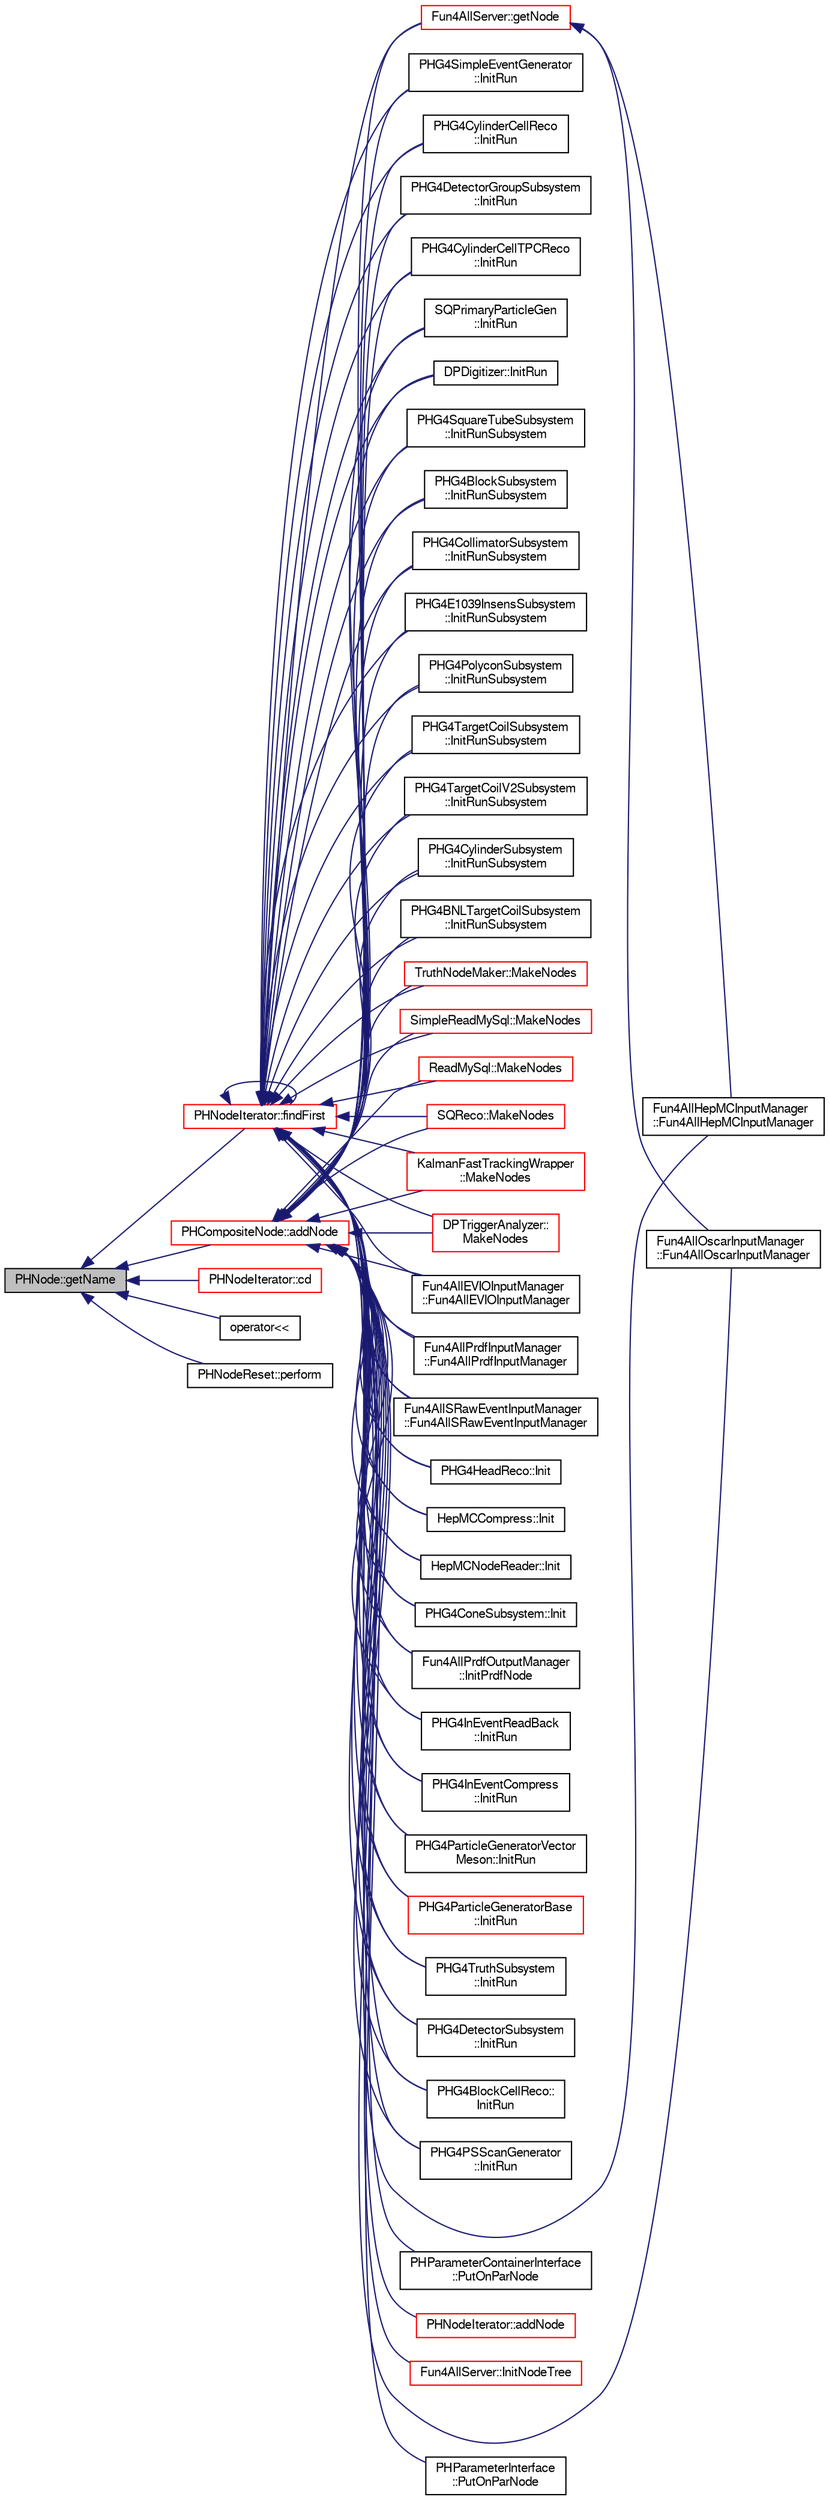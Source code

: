 digraph "PHNode::getName"
{
  bgcolor="transparent";
  edge [fontname="FreeSans",fontsize="10",labelfontname="FreeSans",labelfontsize="10"];
  node [fontname="FreeSans",fontsize="10",shape=record];
  rankdir="LR";
  Node1 [label="PHNode::getName",height=0.2,width=0.4,color="black", fillcolor="grey75", style="filled" fontcolor="black"];
  Node1 -> Node2 [dir="back",color="midnightblue",fontsize="10",style="solid",fontname="FreeSans"];
  Node2 [label="PHCompositeNode::addNode",height=0.2,width=0.4,color="red",URL="$d5/dca/classPHCompositeNode.html#ac7dbf017614c324e218a001d729607bf"];
  Node2 -> Node3 [dir="back",color="midnightblue",fontsize="10",style="solid",fontname="FreeSans"];
  Node3 [label="PHNodeIterator::addNode",height=0.2,width=0.4,color="red",URL="$d5/d07/classPHNodeIterator.html#a2c183a75c6a6784f38ff15b6163eb7ee"];
  Node2 -> Node4 [dir="back",color="midnightblue",fontsize="10",style="solid",fontname="FreeSans"];
  Node4 [label="Fun4AllEVIOInputManager\l::Fun4AllEVIOInputManager",height=0.2,width=0.4,color="black",URL="$d3/d97/classFun4AllEVIOInputManager.html#af15bc51c0267a3e6f959339b512f491e"];
  Node2 -> Node5 [dir="back",color="midnightblue",fontsize="10",style="solid",fontname="FreeSans"];
  Node5 [label="Fun4AllHepMCInputManager\l::Fun4AllHepMCInputManager",height=0.2,width=0.4,color="black",URL="$d6/d6f/classFun4AllHepMCInputManager.html#ab49f9d3e9950f49dfe1323ac466e2021"];
  Node2 -> Node6 [dir="back",color="midnightblue",fontsize="10",style="solid",fontname="FreeSans"];
  Node6 [label="Fun4AllOscarInputManager\l::Fun4AllOscarInputManager",height=0.2,width=0.4,color="black",URL="$db/d1f/classFun4AllOscarInputManager.html#a6eba24090795ccb027a1dedc87db1a85"];
  Node2 -> Node7 [dir="back",color="midnightblue",fontsize="10",style="solid",fontname="FreeSans"];
  Node7 [label="Fun4AllPrdfInputManager\l::Fun4AllPrdfInputManager",height=0.2,width=0.4,color="black",URL="$da/dd8/classFun4AllPrdfInputManager.html#a36fdaca3254cbb07a00af64b10488385"];
  Node2 -> Node8 [dir="back",color="midnightblue",fontsize="10",style="solid",fontname="FreeSans"];
  Node8 [label="Fun4AllSRawEventInputManager\l::Fun4AllSRawEventInputManager",height=0.2,width=0.4,color="black",URL="$d5/dd4/classFun4AllSRawEventInputManager.html#a72fc8aee367810a4f5104178ab58850d"];
  Node2 -> Node9 [dir="back",color="midnightblue",fontsize="10",style="solid",fontname="FreeSans"];
  Node9 [label="Fun4AllServer::getNode",height=0.2,width=0.4,color="red",URL="$da/d29/classFun4AllServer.html#ac42fd391b795d9605811abb9394c2011"];
  Node9 -> Node5 [dir="back",color="midnightblue",fontsize="10",style="solid",fontname="FreeSans"];
  Node9 -> Node6 [dir="back",color="midnightblue",fontsize="10",style="solid",fontname="FreeSans"];
  Node2 -> Node10 [dir="back",color="midnightblue",fontsize="10",style="solid",fontname="FreeSans"];
  Node10 [label="PHG4HeadReco::Init",height=0.2,width=0.4,color="black",URL="$d2/d2e/classPHG4HeadReco.html#a846ec00965508330db91db4b312831b3"];
  Node2 -> Node11 [dir="back",color="midnightblue",fontsize="10",style="solid",fontname="FreeSans"];
  Node11 [label="HepMCCompress::Init",height=0.2,width=0.4,color="black",URL="$d0/d7f/classHepMCCompress.html#a5598862de2cc018209be8b339701cac9"];
  Node2 -> Node12 [dir="back",color="midnightblue",fontsize="10",style="solid",fontname="FreeSans"];
  Node12 [label="HepMCNodeReader::Init",height=0.2,width=0.4,color="black",URL="$db/d6c/classHepMCNodeReader.html#a6bc7c84c413805989ae15ce520d6db2d"];
  Node2 -> Node13 [dir="back",color="midnightblue",fontsize="10",style="solid",fontname="FreeSans"];
  Node13 [label="PHG4ConeSubsystem::Init",height=0.2,width=0.4,color="black",URL="$d8/d6e/classPHG4ConeSubsystem.html#ad28af91002a876e0061806c3c73e4cd1",tooltip="init "];
  Node2 -> Node14 [dir="back",color="midnightblue",fontsize="10",style="solid",fontname="FreeSans"];
  Node14 [label="Fun4AllServer::InitNodeTree",height=0.2,width=0.4,color="red",URL="$da/d29/classFun4AllServer.html#a2ebfcdcf706670c98c189bfa93c3ff89"];
  Node2 -> Node15 [dir="back",color="midnightblue",fontsize="10",style="solid",fontname="FreeSans"];
  Node15 [label="Fun4AllPrdfOutputManager\l::InitPrdfNode",height=0.2,width=0.4,color="black",URL="$d6/dc8/classFun4AllPrdfOutputManager.html#a1d891012ff50062628d053f825426c80",tooltip="PRDF node initialization [class specific method]. "];
  Node2 -> Node16 [dir="back",color="midnightblue",fontsize="10",style="solid",fontname="FreeSans"];
  Node16 [label="PHG4InEventReadBack\l::InitRun",height=0.2,width=0.4,color="black",URL="$d8/ded/classPHG4InEventReadBack.html#aa31ef3721af746a498e04c7276e71e2f"];
  Node2 -> Node17 [dir="back",color="midnightblue",fontsize="10",style="solid",fontname="FreeSans"];
  Node17 [label="PHG4InEventCompress\l::InitRun",height=0.2,width=0.4,color="black",URL="$dc/d9a/classPHG4InEventCompress.html#a6aeb4087c74a2fc61ce8e4f1df80c09c"];
  Node2 -> Node18 [dir="back",color="midnightblue",fontsize="10",style="solid",fontname="FreeSans"];
  Node18 [label="PHG4ParticleGeneratorVector\lMeson::InitRun",height=0.2,width=0.4,color="black",URL="$d7/dc3/classPHG4ParticleGeneratorVectorMeson.html#ab94cb70aadedac669f75a44b8788fbfd"];
  Node2 -> Node19 [dir="back",color="midnightblue",fontsize="10",style="solid",fontname="FreeSans"];
  Node19 [label="PHG4ParticleGeneratorBase\l::InitRun",height=0.2,width=0.4,color="red",URL="$d8/d78/classPHG4ParticleGeneratorBase.html#a6d7c97ddfb202769c5b878454d8d07a7"];
  Node2 -> Node20 [dir="back",color="midnightblue",fontsize="10",style="solid",fontname="FreeSans"];
  Node20 [label="PHG4TruthSubsystem\l::InitRun",height=0.2,width=0.4,color="black",URL="$d5/d85/classPHG4TruthSubsystem.html#a0dc4476d86bcfecbb026ca2d98caca32",tooltip="init "];
  Node2 -> Node21 [dir="back",color="midnightblue",fontsize="10",style="solid",fontname="FreeSans"];
  Node21 [label="PHG4DetectorSubsystem\l::InitRun",height=0.2,width=0.4,color="black",URL="$d5/d29/classPHG4DetectorSubsystem.html#a3c2ac5dc436f84e09140b6e2a1be8ff9"];
  Node2 -> Node22 [dir="back",color="midnightblue",fontsize="10",style="solid",fontname="FreeSans"];
  Node22 [label="PHG4BlockCellReco::\lInitRun",height=0.2,width=0.4,color="black",URL="$df/d5e/classPHG4BlockCellReco.html#aa62bbe31407e5e4c80f541dbd5c18aa4",tooltip="module initialization "];
  Node2 -> Node23 [dir="back",color="midnightblue",fontsize="10",style="solid",fontname="FreeSans"];
  Node23 [label="PHG4PSScanGenerator\l::InitRun",height=0.2,width=0.4,color="black",URL="$de/d76/classPHG4PSScanGenerator.html#a910e9a4a0228a5185e97b5466b256ec6"];
  Node2 -> Node24 [dir="back",color="midnightblue",fontsize="10",style="solid",fontname="FreeSans"];
  Node24 [label="PHG4SimpleEventGenerator\l::InitRun",height=0.2,width=0.4,color="black",URL="$d5/df3/classPHG4SimpleEventGenerator.html#a54f0db778c3a2a4154b76b30e75baf44"];
  Node2 -> Node25 [dir="back",color="midnightblue",fontsize="10",style="solid",fontname="FreeSans"];
  Node25 [label="PHG4CylinderCellReco\l::InitRun",height=0.2,width=0.4,color="black",URL="$d5/dd0/classPHG4CylinderCellReco.html#ada869396a39d11561fcbb85572446310",tooltip="module initialization "];
  Node2 -> Node26 [dir="back",color="midnightblue",fontsize="10",style="solid",fontname="FreeSans"];
  Node26 [label="PHG4DetectorGroupSubsystem\l::InitRun",height=0.2,width=0.4,color="black",URL="$d7/d7f/classPHG4DetectorGroupSubsystem.html#a9c1bbc352e506b9b598fcd4d34ea279e"];
  Node2 -> Node27 [dir="back",color="midnightblue",fontsize="10",style="solid",fontname="FreeSans"];
  Node27 [label="PHG4CylinderCellTPCReco\l::InitRun",height=0.2,width=0.4,color="black",URL="$dc/d94/classPHG4CylinderCellTPCReco.html#a36f8dae72fae5f5d6e17b06fcec0b463"];
  Node2 -> Node28 [dir="back",color="midnightblue",fontsize="10",style="solid",fontname="FreeSans"];
  Node28 [label="SQPrimaryParticleGen\l::InitRun",height=0.2,width=0.4,color="black",URL="$d4/d06/classSQPrimaryParticleGen.html#a3089360fe1b2fd95de23dd28219b32f6"];
  Node2 -> Node29 [dir="back",color="midnightblue",fontsize="10",style="solid",fontname="FreeSans"];
  Node29 [label="DPDigitizer::InitRun",height=0.2,width=0.4,color="black",URL="$d6/d98/classDPDigitizer.html#aaa9b879580c9f14c1f86f02ddef20417",tooltip="module initialization "];
  Node2 -> Node30 [dir="back",color="midnightblue",fontsize="10",style="solid",fontname="FreeSans"];
  Node30 [label="PHG4SquareTubeSubsystem\l::InitRunSubsystem",height=0.2,width=0.4,color="black",URL="$d4/d2d/classPHG4SquareTubeSubsystem.html#a5b92b85e8435b833679496938bc6c4d8",tooltip="InitRunSubsystem. "];
  Node2 -> Node31 [dir="back",color="midnightblue",fontsize="10",style="solid",fontname="FreeSans"];
  Node31 [label="PHG4BlockSubsystem\l::InitRunSubsystem",height=0.2,width=0.4,color="black",URL="$df/d14/classPHG4BlockSubsystem.html#ac0d173351f388609274a5105753746c3",tooltip="InitRunSubsystem. "];
  Node2 -> Node32 [dir="back",color="midnightblue",fontsize="10",style="solid",fontname="FreeSans"];
  Node32 [label="PHG4CollimatorSubsystem\l::InitRunSubsystem",height=0.2,width=0.4,color="black",URL="$de/d78/classPHG4CollimatorSubsystem.html#a92f9e8f0d2891f34d9a638a76577a6b2",tooltip="InitRunSubsystem. "];
  Node2 -> Node33 [dir="back",color="midnightblue",fontsize="10",style="solid",fontname="FreeSans"];
  Node33 [label="PHG4E1039InsensSubsystem\l::InitRunSubsystem",height=0.2,width=0.4,color="black",URL="$d9/d43/classPHG4E1039InsensSubsystem.html#a5b33838350511d45e3d69556ae38d3c4",tooltip="InitRunSubsystem. "];
  Node2 -> Node34 [dir="back",color="midnightblue",fontsize="10",style="solid",fontname="FreeSans"];
  Node34 [label="PHG4PolyconSubsystem\l::InitRunSubsystem",height=0.2,width=0.4,color="black",URL="$d6/d12/classPHG4PolyconSubsystem.html#aaeebd3d4f0dc15785098c0dcb44b6740",tooltip="init runwise stuff "];
  Node2 -> Node35 [dir="back",color="midnightblue",fontsize="10",style="solid",fontname="FreeSans"];
  Node35 [label="PHG4TargetCoilSubsystem\l::InitRunSubsystem",height=0.2,width=0.4,color="black",URL="$d8/d86/classPHG4TargetCoilSubsystem.html#ab2523afc854bd0070f5de6bd2448664e",tooltip="init runwise stuff "];
  Node2 -> Node36 [dir="back",color="midnightblue",fontsize="10",style="solid",fontname="FreeSans"];
  Node36 [label="PHG4TargetCoilV2Subsystem\l::InitRunSubsystem",height=0.2,width=0.4,color="black",URL="$db/ddf/classPHG4TargetCoilV2Subsystem.html#a90105993fc507bc86e1605a1ea0f5b28",tooltip="init runwise stuff "];
  Node2 -> Node37 [dir="back",color="midnightblue",fontsize="10",style="solid",fontname="FreeSans"];
  Node37 [label="PHG4CylinderSubsystem\l::InitRunSubsystem",height=0.2,width=0.4,color="black",URL="$db/dc5/classPHG4CylinderSubsystem.html#a034cd0c643ec03070dcaf5f3bae175e0",tooltip="init runwise stuff "];
  Node2 -> Node38 [dir="back",color="midnightblue",fontsize="10",style="solid",fontname="FreeSans"];
  Node38 [label="PHG4BNLTargetCoilSubsystem\l::InitRunSubsystem",height=0.2,width=0.4,color="black",URL="$d9/df7/classPHG4BNLTargetCoilSubsystem.html#a51eacfee4ecd504d8a424baa292de510",tooltip="init runwise stuff "];
  Node2 -> Node39 [dir="back",color="midnightblue",fontsize="10",style="solid",fontname="FreeSans"];
  Node39 [label="TruthNodeMaker::MakeNodes",height=0.2,width=0.4,color="red",URL="$dd/d44/classTruthNodeMaker.html#a9bb434771e07deebfdb6431278d509c6"];
  Node2 -> Node40 [dir="back",color="midnightblue",fontsize="10",style="solid",fontname="FreeSans"];
  Node40 [label="SimpleReadMySql::MakeNodes",height=0.2,width=0.4,color="red",URL="$d0/d68/classSimpleReadMySql.html#a650a5f65ee1634450425061b781ec942"];
  Node2 -> Node41 [dir="back",color="midnightblue",fontsize="10",style="solid",fontname="FreeSans"];
  Node41 [label="ReadMySql::MakeNodes",height=0.2,width=0.4,color="red",URL="$db/dda/classReadMySql.html#a893da68c47d48aaa94b6a6befdb4ab85"];
  Node2 -> Node42 [dir="back",color="midnightblue",fontsize="10",style="solid",fontname="FreeSans"];
  Node42 [label="SQReco::MakeNodes",height=0.2,width=0.4,color="red",URL="$df/df2/classSQReco.html#a6606fc7b992f65ded141311b0db3f109"];
  Node2 -> Node43 [dir="back",color="midnightblue",fontsize="10",style="solid",fontname="FreeSans"];
  Node43 [label="KalmanFastTrackingWrapper\l::MakeNodes",height=0.2,width=0.4,color="red",URL="$d4/dff/classKalmanFastTrackingWrapper.html#a2b173121c0b43f3bcbf3657eba6aa4ea"];
  Node2 -> Node44 [dir="back",color="midnightblue",fontsize="10",style="solid",fontname="FreeSans"];
  Node44 [label="DPTriggerAnalyzer::\lMakeNodes",height=0.2,width=0.4,color="red",URL="$d8/dda/classDPTriggerAnalyzer.html#ac60c0b9f502460d4abd538b62b548f4b"];
  Node2 -> Node45 [dir="back",color="midnightblue",fontsize="10",style="solid",fontname="FreeSans"];
  Node45 [label="PHParameterInterface\l::PutOnParNode",height=0.2,width=0.4,color="black",URL="$d4/d31/classPHParameterInterface.html#a843431a58ea1f6414cd05e0121bf163c"];
  Node2 -> Node46 [dir="back",color="midnightblue",fontsize="10",style="solid",fontname="FreeSans"];
  Node46 [label="PHParameterContainerInterface\l::PutOnParNode",height=0.2,width=0.4,color="black",URL="$da/d11/classPHParameterContainerInterface.html#a807078a1e0b3342dabad4b271461c0af"];
  Node1 -> Node47 [dir="back",color="midnightblue",fontsize="10",style="solid",fontname="FreeSans"];
  Node47 [label="PHNodeIterator::cd",height=0.2,width=0.4,color="red",URL="$d5/d07/classPHNodeIterator.html#a4cfa0490b6522394b13723c7db38a3a6"];
  Node1 -> Node48 [dir="back",color="midnightblue",fontsize="10",style="solid",fontname="FreeSans"];
  Node48 [label="PHNodeIterator::findFirst",height=0.2,width=0.4,color="red",URL="$d5/d07/classPHNodeIterator.html#aea98bf8619af59b1212a94fb32106baa"];
  Node48 -> Node7 [dir="back",color="midnightblue",fontsize="10",style="solid",fontname="FreeSans"];
  Node48 -> Node15 [dir="back",color="midnightblue",fontsize="10",style="solid",fontname="FreeSans"];
  Node48 -> Node9 [dir="back",color="midnightblue",fontsize="10",style="solid",fontname="FreeSans"];
  Node48 -> Node48 [dir="back",color="midnightblue",fontsize="10",style="solid",fontname="FreeSans"];
  Node48 -> Node28 [dir="back",color="midnightblue",fontsize="10",style="solid",fontname="FreeSans"];
  Node48 -> Node41 [dir="back",color="midnightblue",fontsize="10",style="solid",fontname="FreeSans"];
  Node48 -> Node40 [dir="back",color="midnightblue",fontsize="10",style="solid",fontname="FreeSans"];
  Node48 -> Node4 [dir="back",color="midnightblue",fontsize="10",style="solid",fontname="FreeSans"];
  Node48 -> Node44 [dir="back",color="midnightblue",fontsize="10",style="solid",fontname="FreeSans"];
  Node48 -> Node8 [dir="back",color="midnightblue",fontsize="10",style="solid",fontname="FreeSans"];
  Node48 -> Node43 [dir="back",color="midnightblue",fontsize="10",style="solid",fontname="FreeSans"];
  Node48 -> Node42 [dir="back",color="midnightblue",fontsize="10",style="solid",fontname="FreeSans"];
  Node48 -> Node29 [dir="back",color="midnightblue",fontsize="10",style="solid",fontname="FreeSans"];
  Node48 -> Node22 [dir="back",color="midnightblue",fontsize="10",style="solid",fontname="FreeSans"];
  Node48 -> Node31 [dir="back",color="midnightblue",fontsize="10",style="solid",fontname="FreeSans"];
  Node48 -> Node38 [dir="back",color="midnightblue",fontsize="10",style="solid",fontname="FreeSans"];
  Node48 -> Node32 [dir="back",color="midnightblue",fontsize="10",style="solid",fontname="FreeSans"];
  Node48 -> Node13 [dir="back",color="midnightblue",fontsize="10",style="solid",fontname="FreeSans"];
  Node48 -> Node25 [dir="back",color="midnightblue",fontsize="10",style="solid",fontname="FreeSans"];
  Node48 -> Node27 [dir="back",color="midnightblue",fontsize="10",style="solid",fontname="FreeSans"];
  Node48 -> Node37 [dir="back",color="midnightblue",fontsize="10",style="solid",fontname="FreeSans"];
  Node48 -> Node26 [dir="back",color="midnightblue",fontsize="10",style="solid",fontname="FreeSans"];
  Node48 -> Node21 [dir="back",color="midnightblue",fontsize="10",style="solid",fontname="FreeSans"];
  Node48 -> Node33 [dir="back",color="midnightblue",fontsize="10",style="solid",fontname="FreeSans"];
  Node48 -> Node34 [dir="back",color="midnightblue",fontsize="10",style="solid",fontname="FreeSans"];
  Node48 -> Node30 [dir="back",color="midnightblue",fontsize="10",style="solid",fontname="FreeSans"];
  Node48 -> Node35 [dir="back",color="midnightblue",fontsize="10",style="solid",fontname="FreeSans"];
  Node48 -> Node36 [dir="back",color="midnightblue",fontsize="10",style="solid",fontname="FreeSans"];
  Node48 -> Node39 [dir="back",color="midnightblue",fontsize="10",style="solid",fontname="FreeSans"];
  Node48 -> Node11 [dir="back",color="midnightblue",fontsize="10",style="solid",fontname="FreeSans"];
  Node48 -> Node12 [dir="back",color="midnightblue",fontsize="10",style="solid",fontname="FreeSans"];
  Node48 -> Node10 [dir="back",color="midnightblue",fontsize="10",style="solid",fontname="FreeSans"];
  Node48 -> Node17 [dir="back",color="midnightblue",fontsize="10",style="solid",fontname="FreeSans"];
  Node48 -> Node16 [dir="back",color="midnightblue",fontsize="10",style="solid",fontname="FreeSans"];
  Node48 -> Node19 [dir="back",color="midnightblue",fontsize="10",style="solid",fontname="FreeSans"];
  Node48 -> Node18 [dir="back",color="midnightblue",fontsize="10",style="solid",fontname="FreeSans"];
  Node48 -> Node23 [dir="back",color="midnightblue",fontsize="10",style="solid",fontname="FreeSans"];
  Node48 -> Node24 [dir="back",color="midnightblue",fontsize="10",style="solid",fontname="FreeSans"];
  Node48 -> Node20 [dir="back",color="midnightblue",fontsize="10",style="solid",fontname="FreeSans"];
  Node1 -> Node49 [dir="back",color="midnightblue",fontsize="10",style="solid",fontname="FreeSans"];
  Node49 [label="operator\<\<",height=0.2,width=0.4,color="black",URL="$d3/d62/PHNode_8h.html#aa3bad2a458c976e7f0ac256ffa858496"];
  Node1 -> Node50 [dir="back",color="midnightblue",fontsize="10",style="solid",fontname="FreeSans"];
  Node50 [label="PHNodeReset::perform",height=0.2,width=0.4,color="black",URL="$d1/d1b/classPHNodeReset.html#a3ebec31e2e9e4eb7e961df219e6fa49d"];
}
